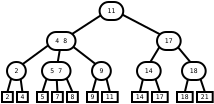 <?xml version="1.0"?>
<diagram xmlns:dia="http://www.lysator.liu.se/~alla/dia/">
  <diagramdata>
    <attribute name="background">
      <color val="#ffffff"/>
    </attribute>
    <attribute name="paper">
      <composite type="paper">
        <attribute name="name">
          <string>#A4#</string>
        </attribute>
        <attribute name="tmargin">
          <real val="2.82"/>
        </attribute>
        <attribute name="bmargin">
          <real val="2.82"/>
        </attribute>
        <attribute name="lmargin">
          <real val="2.82"/>
        </attribute>
        <attribute name="rmargin">
          <real val="2.82"/>
        </attribute>
        <attribute name="is_portrait">
          <boolean val="true"/>
        </attribute>
        <attribute name="scaling">
          <real val="1"/>
        </attribute>
        <attribute name="fitto">
          <boolean val="false"/>
        </attribute>
      </composite>
    </attribute>
    <attribute name="grid">
      <composite type="grid">
        <attribute name="width_x">
          <real val="0.25"/>
        </attribute>
        <attribute name="width_y">
          <real val="0.25"/>
        </attribute>
        <attribute name="visible_x">
          <int val="1"/>
        </attribute>
        <attribute name="visible_y">
          <int val="1"/>
        </attribute>
      </composite>
    </attribute>
    <attribute name="guides">
      <composite type="guides">
        <attribute name="hguides"/>
        <attribute name="vguides"/>
      </composite>
    </attribute>
  </diagramdata>
  <layer name="Background" visible="true">
    <object type="Standard - Line" version="0" id="O0">
      <attribute name="obj_pos">
        <point val="2.621,2.45"/>
      </attribute>
      <attribute name="obj_bb">
        <rectangle val="2.571,2.4;4.098,2.5"/>
      </attribute>
      <attribute name="conn_endpoints">
        <point val="2.621,2.45"/>
        <point val="4.048,2.45"/>
      </attribute>
      <attribute name="numcp">
        <int val="3"/>
      </attribute>
      <connections>
        <connection handle="0" to="O38" connection="7"/>
        <connection handle="1" to="O38" connection="8"/>
      </connections>
    </object>
    <object type="Standard - Line" version="0" id="O1">
      <attribute name="obj_pos">
        <point val="0.621,3.95"/>
      </attribute>
      <attribute name="obj_bb">
        <rectangle val="0.571,3.9;1.614,4"/>
      </attribute>
      <attribute name="conn_endpoints">
        <point val="0.621,3.95"/>
        <point val="1.564,3.95"/>
      </attribute>
      <attribute name="numcp">
        <int val="2"/>
      </attribute>
      <connections>
        <connection handle="0" to="O40" connection="7"/>
        <connection handle="1" to="O40" connection="8"/>
      </connections>
    </object>
    <object type="Standard - Line" version="0" id="O2">
      <attribute name="obj_pos">
        <point val="2.978,2.45"/>
      </attribute>
      <attribute name="obj_bb">
        <rectangle val="0.885,2.4;3.028,4"/>
      </attribute>
      <attribute name="conn_endpoints">
        <point val="2.978,2.45"/>
        <point val="0.935,3.95"/>
      </attribute>
      <attribute name="numcp">
        <int val="1"/>
      </attribute>
      <connections>
        <connection handle="0" to="O0" connection="0"/>
        <connection handle="1" to="O1" connection="0"/>
      </connections>
    </object>
    <object type="Standard - Line" version="0" id="O3">
      <attribute name="obj_pos">
        <point val="2.371,3.95"/>
      </attribute>
      <attribute name="obj_bb">
        <rectangle val="2.321,3.9;3.848,4"/>
      </attribute>
      <attribute name="conn_endpoints">
        <point val="2.371,3.95"/>
        <point val="3.798,3.95"/>
      </attribute>
      <attribute name="numcp">
        <int val="3"/>
      </attribute>
      <connections>
        <connection handle="0" to="O41" connection="7"/>
        <connection handle="1" to="O41" connection="8"/>
      </connections>
    </object>
    <object type="Standard - Line" version="0" id="O4">
      <attribute name="obj_pos">
        <point val="3.335,2.45"/>
      </attribute>
      <attribute name="obj_bb">
        <rectangle val="3.035,2.4;3.385,4"/>
      </attribute>
      <attribute name="conn_endpoints">
        <point val="3.335,2.45"/>
        <point val="3.085,3.95"/>
      </attribute>
      <attribute name="numcp">
        <int val="1"/>
      </attribute>
      <connections>
        <connection handle="0" to="O0" connection="1"/>
        <connection handle="1" to="O3" connection="1"/>
      </connections>
    </object>
    <object type="Standard - Line" version="0" id="O5">
      <attribute name="obj_pos">
        <point val="3.621,2.5"/>
      </attribute>
      <attribute name="obj_bb">
        <rectangle val="3.571,2.45;5.549,4"/>
      </attribute>
      <attribute name="conn_endpoints">
        <point val="3.621,2.5"/>
        <point val="5.499,3.95"/>
      </attribute>
      <attribute name="numcp">
        <int val="1"/>
      </attribute>
      <connections>
        <connection handle="1" to="O22" connection="1"/>
      </connections>
    </object>
    <object type="Flowchart - Box" version="0" id="O6">
      <attribute name="obj_pos">
        <point val="0.371,5"/>
      </attribute>
      <attribute name="obj_bb">
        <rectangle val="0.321,4.95;0.964,5.55"/>
      </attribute>
      <attribute name="elem_corner">
        <point val="0.371,5"/>
      </attribute>
      <attribute name="elem_width">
        <real val="0.542"/>
      </attribute>
      <attribute name="elem_height">
        <real val="0.5"/>
      </attribute>
      <attribute name="show_background">
        <boolean val="true"/>
      </attribute>
      <attribute name="padding">
        <real val="1.49e-08"/>
      </attribute>
      <attribute name="text">
        <composite type="text">
          <attribute name="string">
            <string>#2#</string>
          </attribute>
          <attribute name="font">
            <font name="Courier"/>
          </attribute>
          <attribute name="height">
            <real val="0.4"/>
          </attribute>
          <attribute name="pos">
            <point val="0.642,5.347"/>
          </attribute>
          <attribute name="color">
            <color val="#000000"/>
          </attribute>
          <attribute name="alignment">
            <enum val="1"/>
          </attribute>
        </composite>
      </attribute>
    </object>
    <object type="Standard - Line" version="0" id="O7">
      <attribute name="obj_pos">
        <point val="0.642,5"/>
      </attribute>
      <attribute name="obj_bb">
        <rectangle val="0.592,3.9;0.985,5.05"/>
      </attribute>
      <attribute name="conn_endpoints">
        <point val="0.642,5"/>
        <point val="0.935,3.95"/>
      </attribute>
      <attribute name="numcp">
        <int val="1"/>
      </attribute>
      <connections>
        <connection handle="0" to="O6" connection="2"/>
        <connection handle="1" to="O1" connection="0"/>
      </connections>
    </object>
    <object type="Flowchart - Box" version="0" id="O8">
      <attribute name="obj_pos">
        <point val="1.121,5"/>
      </attribute>
      <attribute name="obj_bb">
        <rectangle val="1.071,4.95;1.714,5.55"/>
      </attribute>
      <attribute name="elem_corner">
        <point val="1.121,5"/>
      </attribute>
      <attribute name="elem_width">
        <real val="0.542"/>
      </attribute>
      <attribute name="elem_height">
        <real val="0.5"/>
      </attribute>
      <attribute name="show_background">
        <boolean val="true"/>
      </attribute>
      <attribute name="padding">
        <real val="1.49e-08"/>
      </attribute>
      <attribute name="text">
        <composite type="text">
          <attribute name="string">
            <string>#4#</string>
          </attribute>
          <attribute name="font">
            <font name="Courier"/>
          </attribute>
          <attribute name="height">
            <real val="0.4"/>
          </attribute>
          <attribute name="pos">
            <point val="1.392,5.347"/>
          </attribute>
          <attribute name="color">
            <color val="#000000"/>
          </attribute>
          <attribute name="alignment">
            <enum val="1"/>
          </attribute>
        </composite>
      </attribute>
    </object>
    <object type="Standard - Line" version="0" id="O9">
      <attribute name="obj_pos">
        <point val="1.392,5"/>
      </attribute>
      <attribute name="obj_bb">
        <rectangle val="1.199,3.9;1.442,5.05"/>
      </attribute>
      <attribute name="conn_endpoints">
        <point val="1.392,5"/>
        <point val="1.249,3.95"/>
      </attribute>
      <attribute name="numcp">
        <int val="1"/>
      </attribute>
      <connections>
        <connection handle="0" to="O8" connection="2"/>
        <connection handle="1" to="O1" connection="1"/>
      </connections>
    </object>
    <object type="Flowchart - Box" version="0" id="O10">
      <attribute name="obj_pos">
        <point val="2.121,5"/>
      </attribute>
      <attribute name="obj_bb">
        <rectangle val="2.071,4.95;2.714,5.55"/>
      </attribute>
      <attribute name="elem_corner">
        <point val="2.121,5"/>
      </attribute>
      <attribute name="elem_width">
        <real val="0.542"/>
      </attribute>
      <attribute name="elem_height">
        <real val="0.5"/>
      </attribute>
      <attribute name="show_background">
        <boolean val="true"/>
      </attribute>
      <attribute name="padding">
        <real val="1.49e-08"/>
      </attribute>
      <attribute name="text">
        <composite type="text">
          <attribute name="string">
            <string>#5#</string>
          </attribute>
          <attribute name="font">
            <font name="Courier"/>
          </attribute>
          <attribute name="height">
            <real val="0.4"/>
          </attribute>
          <attribute name="pos">
            <point val="2.392,5.347"/>
          </attribute>
          <attribute name="color">
            <color val="#000000"/>
          </attribute>
          <attribute name="alignment">
            <enum val="1"/>
          </attribute>
        </composite>
      </attribute>
    </object>
    <object type="Flowchart - Box" version="0" id="O11">
      <attribute name="obj_pos">
        <point val="2.871,5"/>
      </attribute>
      <attribute name="obj_bb">
        <rectangle val="2.821,4.95;3.464,5.55"/>
      </attribute>
      <attribute name="elem_corner">
        <point val="2.871,5"/>
      </attribute>
      <attribute name="elem_width">
        <real val="0.542"/>
      </attribute>
      <attribute name="elem_height">
        <real val="0.5"/>
      </attribute>
      <attribute name="show_background">
        <boolean val="true"/>
      </attribute>
      <attribute name="padding">
        <real val="1.49e-08"/>
      </attribute>
      <attribute name="text">
        <composite type="text">
          <attribute name="string">
            <string>#7#</string>
          </attribute>
          <attribute name="font">
            <font name="Courier"/>
          </attribute>
          <attribute name="height">
            <real val="0.4"/>
          </attribute>
          <attribute name="pos">
            <point val="3.142,5.347"/>
          </attribute>
          <attribute name="color">
            <color val="#000000"/>
          </attribute>
          <attribute name="alignment">
            <enum val="1"/>
          </attribute>
        </composite>
      </attribute>
    </object>
    <object type="Flowchart - Box" version="0" id="O12">
      <attribute name="obj_pos">
        <point val="3.621,5"/>
      </attribute>
      <attribute name="obj_bb">
        <rectangle val="3.571,4.95;4.214,5.55"/>
      </attribute>
      <attribute name="elem_corner">
        <point val="3.621,5"/>
      </attribute>
      <attribute name="elem_width">
        <real val="0.542"/>
      </attribute>
      <attribute name="elem_height">
        <real val="0.5"/>
      </attribute>
      <attribute name="show_background">
        <boolean val="true"/>
      </attribute>
      <attribute name="padding">
        <real val="1.49e-08"/>
      </attribute>
      <attribute name="text">
        <composite type="text">
          <attribute name="string">
            <string>#8#</string>
          </attribute>
          <attribute name="font">
            <font name="Courier"/>
          </attribute>
          <attribute name="height">
            <real val="0.4"/>
          </attribute>
          <attribute name="pos">
            <point val="3.892,5.347"/>
          </attribute>
          <attribute name="color">
            <color val="#000000"/>
          </attribute>
          <attribute name="alignment">
            <enum val="1"/>
          </attribute>
        </composite>
      </attribute>
    </object>
    <object type="Flowchart - Box" version="0" id="O13">
      <attribute name="obj_pos">
        <point val="4.621,5"/>
      </attribute>
      <attribute name="obj_bb">
        <rectangle val="4.571,4.95;5.214,5.55"/>
      </attribute>
      <attribute name="elem_corner">
        <point val="4.621,5"/>
      </attribute>
      <attribute name="elem_width">
        <real val="0.542"/>
      </attribute>
      <attribute name="elem_height">
        <real val="0.5"/>
      </attribute>
      <attribute name="show_background">
        <boolean val="true"/>
      </attribute>
      <attribute name="padding">
        <real val="1.49e-08"/>
      </attribute>
      <attribute name="text">
        <composite type="text">
          <attribute name="string">
            <string>#9#</string>
          </attribute>
          <attribute name="font">
            <font name="Courier"/>
          </attribute>
          <attribute name="height">
            <real val="0.4"/>
          </attribute>
          <attribute name="pos">
            <point val="4.892,5.347"/>
          </attribute>
          <attribute name="color">
            <color val="#000000"/>
          </attribute>
          <attribute name="alignment">
            <enum val="1"/>
          </attribute>
        </composite>
      </attribute>
    </object>
    <object type="Flowchart - Box" version="0" id="O14">
      <attribute name="obj_pos">
        <point val="5.371,5"/>
      </attribute>
      <attribute name="obj_bb">
        <rectangle val="5.321,4.95;6.206,5.55"/>
      </attribute>
      <attribute name="elem_corner">
        <point val="5.371,5"/>
      </attribute>
      <attribute name="elem_width">
        <real val="0.785"/>
      </attribute>
      <attribute name="elem_height">
        <real val="0.5"/>
      </attribute>
      <attribute name="show_background">
        <boolean val="true"/>
      </attribute>
      <attribute name="padding">
        <real val="1.49e-08"/>
      </attribute>
      <attribute name="text">
        <composite type="text">
          <attribute name="string">
            <string>#11#</string>
          </attribute>
          <attribute name="font">
            <font name="Courier"/>
          </attribute>
          <attribute name="height">
            <real val="0.4"/>
          </attribute>
          <attribute name="pos">
            <point val="5.764,5.347"/>
          </attribute>
          <attribute name="color">
            <color val="#000000"/>
          </attribute>
          <attribute name="alignment">
            <enum val="1"/>
          </attribute>
        </composite>
      </attribute>
    </object>
    <object type="Flowchart - Box" version="0" id="O15">
      <attribute name="obj_pos">
        <point val="6.871,5"/>
      </attribute>
      <attribute name="obj_bb">
        <rectangle val="6.821,4.95;7.706,5.55"/>
      </attribute>
      <attribute name="elem_corner">
        <point val="6.871,5"/>
      </attribute>
      <attribute name="elem_width">
        <real val="0.785"/>
      </attribute>
      <attribute name="elem_height">
        <real val="0.5"/>
      </attribute>
      <attribute name="show_background">
        <boolean val="true"/>
      </attribute>
      <attribute name="padding">
        <real val="1.49e-08"/>
      </attribute>
      <attribute name="text">
        <composite type="text">
          <attribute name="string">
            <string>#14#</string>
          </attribute>
          <attribute name="font">
            <font name="Courier"/>
          </attribute>
          <attribute name="height">
            <real val="0.4"/>
          </attribute>
          <attribute name="pos">
            <point val="7.264,5.347"/>
          </attribute>
          <attribute name="color">
            <color val="#000000"/>
          </attribute>
          <attribute name="alignment">
            <enum val="1"/>
          </attribute>
        </composite>
      </attribute>
    </object>
    <object type="Flowchart - Box" version="0" id="O16">
      <attribute name="obj_pos">
        <point val="7.871,5"/>
      </attribute>
      <attribute name="obj_bb">
        <rectangle val="7.821,4.95;8.706,5.55"/>
      </attribute>
      <attribute name="elem_corner">
        <point val="7.871,5"/>
      </attribute>
      <attribute name="elem_width">
        <real val="0.785"/>
      </attribute>
      <attribute name="elem_height">
        <real val="0.5"/>
      </attribute>
      <attribute name="show_background">
        <boolean val="true"/>
      </attribute>
      <attribute name="padding">
        <real val="1.49e-08"/>
      </attribute>
      <attribute name="text">
        <composite type="text">
          <attribute name="string">
            <string>#17#</string>
          </attribute>
          <attribute name="font">
            <font name="Courier"/>
          </attribute>
          <attribute name="height">
            <real val="0.4"/>
          </attribute>
          <attribute name="pos">
            <point val="8.264,5.347"/>
          </attribute>
          <attribute name="color">
            <color val="#000000"/>
          </attribute>
          <attribute name="alignment">
            <enum val="1"/>
          </attribute>
        </composite>
      </attribute>
    </object>
    <object type="Flowchart - Box" version="0" id="O17">
      <attribute name="obj_pos">
        <point val="9.121,5"/>
      </attribute>
      <attribute name="obj_bb">
        <rectangle val="9.071,4.95;9.956,5.55"/>
      </attribute>
      <attribute name="elem_corner">
        <point val="9.121,5"/>
      </attribute>
      <attribute name="elem_width">
        <real val="0.785"/>
      </attribute>
      <attribute name="elem_height">
        <real val="0.5"/>
      </attribute>
      <attribute name="show_background">
        <boolean val="true"/>
      </attribute>
      <attribute name="padding">
        <real val="1.49e-08"/>
      </attribute>
      <attribute name="text">
        <composite type="text">
          <attribute name="string">
            <string>#18#</string>
          </attribute>
          <attribute name="font">
            <font name="Courier"/>
          </attribute>
          <attribute name="height">
            <real val="0.4"/>
          </attribute>
          <attribute name="pos">
            <point val="9.514,5.347"/>
          </attribute>
          <attribute name="color">
            <color val="#000000"/>
          </attribute>
          <attribute name="alignment">
            <enum val="1"/>
          </attribute>
        </composite>
      </attribute>
    </object>
    <object type="Flowchart - Box" version="0" id="O18">
      <attribute name="obj_pos">
        <point val="10.121,5"/>
      </attribute>
      <attribute name="obj_bb">
        <rectangle val="10.071,4.95;10.956,5.55"/>
      </attribute>
      <attribute name="elem_corner">
        <point val="10.121,5"/>
      </attribute>
      <attribute name="elem_width">
        <real val="0.785"/>
      </attribute>
      <attribute name="elem_height">
        <real val="0.5"/>
      </attribute>
      <attribute name="show_background">
        <boolean val="true"/>
      </attribute>
      <attribute name="padding">
        <real val="1.49e-08"/>
      </attribute>
      <attribute name="text">
        <composite type="text">
          <attribute name="string">
            <string>#21#</string>
          </attribute>
          <attribute name="font">
            <font name="Courier"/>
          </attribute>
          <attribute name="height">
            <real val="0.4"/>
          </attribute>
          <attribute name="pos">
            <point val="10.514,5.347"/>
          </attribute>
          <attribute name="color">
            <color val="#000000"/>
          </attribute>
          <attribute name="alignment">
            <enum val="1"/>
          </attribute>
        </composite>
      </attribute>
    </object>
    <object type="Standard - Line" version="0" id="O19">
      <attribute name="obj_pos">
        <point val="2.392,5"/>
      </attribute>
      <attribute name="obj_bb">
        <rectangle val="2.342,3.9;2.778,5.05"/>
      </attribute>
      <attribute name="conn_endpoints">
        <point val="2.392,5"/>
        <point val="2.728,3.95"/>
      </attribute>
      <attribute name="numcp">
        <int val="1"/>
      </attribute>
      <connections>
        <connection handle="0" to="O10" connection="2"/>
        <connection handle="1" to="O3" connection="0"/>
      </connections>
    </object>
    <object type="Standard - Line" version="0" id="O20">
      <attribute name="obj_pos">
        <point val="3.142,5"/>
      </attribute>
      <attribute name="obj_bb">
        <rectangle val="3.035,3.9;3.192,5.05"/>
      </attribute>
      <attribute name="conn_endpoints">
        <point val="3.142,5"/>
        <point val="3.085,3.95"/>
      </attribute>
      <attribute name="numcp">
        <int val="1"/>
      </attribute>
      <connections>
        <connection handle="0" to="O11" connection="2"/>
        <connection handle="1" to="O3" connection="1"/>
      </connections>
    </object>
    <object type="Standard - Line" version="0" id="O21">
      <attribute name="obj_pos">
        <point val="3.892,5"/>
      </attribute>
      <attribute name="obj_bb">
        <rectangle val="3.392,3.9;3.942,5.05"/>
      </attribute>
      <attribute name="conn_endpoints">
        <point val="3.892,5"/>
        <point val="3.442,3.95"/>
      </attribute>
      <attribute name="numcp">
        <int val="1"/>
      </attribute>
      <connections>
        <connection handle="0" to="O12" connection="2"/>
        <connection handle="1" to="O3" connection="2"/>
      </connections>
    </object>
    <object type="Standard - Line" version="0" id="O22">
      <attribute name="obj_pos">
        <point val="4.871,3.95"/>
      </attribute>
      <attribute name="obj_bb">
        <rectangle val="4.821,3.9;5.864,4"/>
      </attribute>
      <attribute name="conn_endpoints">
        <point val="4.871,3.95"/>
        <point val="5.814,3.95"/>
      </attribute>
      <attribute name="numcp">
        <int val="2"/>
      </attribute>
      <connections>
        <connection handle="0" to="O42" connection="7"/>
        <connection handle="1" to="O42" connection="8"/>
      </connections>
    </object>
    <object type="Standard - Line" version="0" id="O23">
      <attribute name="obj_pos">
        <point val="4.892,5"/>
      </attribute>
      <attribute name="obj_bb">
        <rectangle val="4.842,3.9;5.235,5.05"/>
      </attribute>
      <attribute name="conn_endpoints">
        <point val="4.892,5"/>
        <point val="5.185,3.95"/>
      </attribute>
      <attribute name="numcp">
        <int val="1"/>
      </attribute>
      <connections>
        <connection handle="0" to="O13" connection="2"/>
        <connection handle="1" to="O22" connection="0"/>
      </connections>
    </object>
    <object type="Standard - Line" version="0" id="O24">
      <attribute name="obj_pos">
        <point val="5.764,5"/>
      </attribute>
      <attribute name="obj_bb">
        <rectangle val="5.449,3.9;5.814,5.05"/>
      </attribute>
      <attribute name="conn_endpoints">
        <point val="5.764,5"/>
        <point val="5.499,3.95"/>
      </attribute>
      <attribute name="numcp">
        <int val="1"/>
      </attribute>
      <connections>
        <connection handle="0" to="O14" connection="2"/>
        <connection handle="1" to="O22" connection="1"/>
      </connections>
    </object>
    <object type="Standard - Line" version="0" id="O25">
      <attribute name="obj_pos">
        <point val="5.25,0.95"/>
      </attribute>
      <attribute name="obj_bb">
        <rectangle val="5.2,0.9;6.485,1"/>
      </attribute>
      <attribute name="conn_endpoints">
        <point val="5.25,0.95"/>
        <point val="6.435,0.95"/>
      </attribute>
      <attribute name="numcp">
        <int val="2"/>
      </attribute>
      <connections>
        <connection handle="0" to="O37" connection="7"/>
        <connection handle="1" to="O37" connection="8"/>
      </connections>
    </object>
    <object type="Standard - Line" version="0" id="O26">
      <attribute name="obj_pos">
        <point val="3.335,2.45"/>
      </attribute>
      <attribute name="obj_bb">
        <rectangle val="3.285,0.9;5.695,2.5"/>
      </attribute>
      <attribute name="conn_endpoints">
        <point val="3.335,2.45"/>
        <point val="5.645,0.95"/>
      </attribute>
      <attribute name="numcp">
        <int val="1"/>
      </attribute>
      <connections>
        <connection handle="0" to="O0" connection="1"/>
        <connection handle="1" to="O25" connection="0"/>
      </connections>
    </object>
    <object type="Standard - Line" version="0" id="O27">
      <attribute name="obj_pos">
        <point val="8.911,2.45"/>
      </attribute>
      <attribute name="obj_bb">
        <rectangle val="5.99,0.9;8.961,2.5"/>
      </attribute>
      <attribute name="conn_endpoints">
        <point val="8.911,2.45"/>
        <point val="6.04,0.95"/>
      </attribute>
      <attribute name="numcp">
        <int val="1"/>
      </attribute>
      <connections>
        <connection handle="0" to="O28" connection="1"/>
        <connection handle="1" to="O25" connection="1"/>
      </connections>
    </object>
    <object type="Standard - Line" version="0" id="O28">
      <attribute name="obj_pos">
        <point val="8.121,2.45"/>
      </attribute>
      <attribute name="obj_bb">
        <rectangle val="8.071,2.4;9.356,2.5"/>
      </attribute>
      <attribute name="conn_endpoints">
        <point val="8.121,2.45"/>
        <point val="9.306,2.45"/>
      </attribute>
      <attribute name="numcp">
        <int val="2"/>
      </attribute>
      <connections>
        <connection handle="0" to="O39" connection="7"/>
        <connection handle="1" to="O39" connection="8"/>
      </connections>
    </object>
    <object type="Standard - Line" version="0" id="O29">
      <attribute name="obj_pos">
        <point val="7.516,3.95"/>
      </attribute>
      <attribute name="obj_bb">
        <rectangle val="7.466,2.4;8.474,4"/>
      </attribute>
      <attribute name="conn_endpoints">
        <point val="7.516,3.95"/>
        <point val="8.424,2.45"/>
      </attribute>
      <attribute name="numcp">
        <int val="1"/>
      </attribute>
      <connections>
        <connection handle="0" to="O31" connection="0"/>
      </connections>
    </object>
    <object type="Standard - Line" version="0" id="O30">
      <attribute name="obj_pos">
        <point val="10.161,3.95"/>
      </attribute>
      <attribute name="obj_bb">
        <rectangle val="8.861,2.4;10.211,4"/>
      </attribute>
      <attribute name="conn_endpoints">
        <point val="10.161,3.95"/>
        <point val="8.911,2.45"/>
      </attribute>
      <attribute name="numcp">
        <int val="1"/>
      </attribute>
      <connections>
        <connection handle="0" to="O34" connection="1"/>
        <connection handle="1" to="O28" connection="1"/>
      </connections>
    </object>
    <object type="Standard - Line" version="0" id="O31">
      <attribute name="obj_pos">
        <point val="7.121,3.95"/>
      </attribute>
      <attribute name="obj_bb">
        <rectangle val="7.071,3.9;8.356,4"/>
      </attribute>
      <attribute name="conn_endpoints">
        <point val="7.121,3.95"/>
        <point val="8.306,3.95"/>
      </attribute>
      <attribute name="numcp">
        <int val="2"/>
      </attribute>
      <connections>
        <connection handle="0" to="O44" connection="7"/>
        <connection handle="1" to="O44" connection="8"/>
      </connections>
    </object>
    <object type="Standard - Line" version="0" id="O32">
      <attribute name="obj_pos">
        <point val="7.264,5"/>
      </attribute>
      <attribute name="obj_bb">
        <rectangle val="7.214,3.9;7.566,5.05"/>
      </attribute>
      <attribute name="conn_endpoints">
        <point val="7.264,5"/>
        <point val="7.516,3.95"/>
      </attribute>
      <attribute name="numcp">
        <int val="1"/>
      </attribute>
      <connections>
        <connection handle="0" to="O15" connection="2"/>
        <connection handle="1" to="O31" connection="0"/>
      </connections>
    </object>
    <object type="Standard - Line" version="0" id="O33">
      <attribute name="obj_pos">
        <point val="8.264,5"/>
      </attribute>
      <attribute name="obj_bb">
        <rectangle val="7.861,3.9;8.314,5.05"/>
      </attribute>
      <attribute name="conn_endpoints">
        <point val="8.264,5"/>
        <point val="7.911,3.95"/>
      </attribute>
      <attribute name="numcp">
        <int val="1"/>
      </attribute>
      <connections>
        <connection handle="0" to="O16" connection="2"/>
        <connection handle="1" to="O31" connection="1"/>
      </connections>
    </object>
    <object type="Standard - Line" version="0" id="O34">
      <attribute name="obj_pos">
        <point val="9.371,3.95"/>
      </attribute>
      <attribute name="obj_bb">
        <rectangle val="9.321,3.9;10.606,4"/>
      </attribute>
      <attribute name="conn_endpoints">
        <point val="9.371,3.95"/>
        <point val="10.556,3.95"/>
      </attribute>
      <attribute name="numcp">
        <int val="2"/>
      </attribute>
      <connections>
        <connection handle="0" to="O43" connection="7"/>
        <connection handle="1" to="O43" connection="8"/>
      </connections>
    </object>
    <object type="Standard - Line" version="0" id="O35">
      <attribute name="obj_pos">
        <point val="9.514,5"/>
      </attribute>
      <attribute name="obj_bb">
        <rectangle val="9.464,3.9;9.816,5.05"/>
      </attribute>
      <attribute name="conn_endpoints">
        <point val="9.514,5"/>
        <point val="9.766,3.95"/>
      </attribute>
      <attribute name="numcp">
        <int val="1"/>
      </attribute>
      <connections>
        <connection handle="0" to="O17" connection="2"/>
        <connection handle="1" to="O34" connection="0"/>
      </connections>
    </object>
    <object type="Standard - Line" version="0" id="O36">
      <attribute name="obj_pos">
        <point val="10.514,5"/>
      </attribute>
      <attribute name="obj_bb">
        <rectangle val="10.111,3.9;10.564,5.05"/>
      </attribute>
      <attribute name="conn_endpoints">
        <point val="10.514,5"/>
        <point val="10.161,3.95"/>
      </attribute>
      <attribute name="numcp">
        <int val="1"/>
      </attribute>
      <connections>
        <connection handle="0" to="O18" connection="2"/>
        <connection handle="1" to="O34" connection="1"/>
      </connections>
    </object>
    <object type="Flowchart - Box" version="0" id="O37">
      <attribute name="obj_pos">
        <point val="5.25,0.5"/>
      </attribute>
      <attribute name="obj_bb">
        <rectangle val="5.2,0.45;6.485,1.45"/>
      </attribute>
      <attribute name="elem_corner">
        <point val="5.25,0.5"/>
      </attribute>
      <attribute name="elem_width">
        <real val="1.185"/>
      </attribute>
      <attribute name="elem_height">
        <real val="0.9"/>
      </attribute>
      <attribute name="show_background">
        <boolean val="true"/>
      </attribute>
      <attribute name="corner_radius">
        <real val="0.5"/>
      </attribute>
      <attribute name="padding">
        <real val="0.2"/>
      </attribute>
      <attribute name="text">
        <composite type="text">
          <attribute name="string">
            <string>#11#</string>
          </attribute>
          <attribute name="font">
            <font name="Courier"/>
          </attribute>
          <attribute name="height">
            <real val="0.4"/>
          </attribute>
          <attribute name="pos">
            <point val="5.842,1.047"/>
          </attribute>
          <attribute name="color">
            <color val="#000000"/>
          </attribute>
          <attribute name="alignment">
            <enum val="1"/>
          </attribute>
        </composite>
      </attribute>
    </object>
    <object type="Flowchart - Box" version="0" id="O38">
      <attribute name="obj_pos">
        <point val="2.621,2"/>
      </attribute>
      <attribute name="obj_bb">
        <rectangle val="2.571,1.95;4.098,2.95"/>
      </attribute>
      <attribute name="elem_corner">
        <point val="2.621,2"/>
      </attribute>
      <attribute name="elem_width">
        <real val="1.427"/>
      </attribute>
      <attribute name="elem_height">
        <real val="0.9"/>
      </attribute>
      <attribute name="show_background">
        <boolean val="true"/>
      </attribute>
      <attribute name="corner_radius">
        <real val="0.5"/>
      </attribute>
      <attribute name="padding">
        <real val="0.2"/>
      </attribute>
      <attribute name="text">
        <composite type="text">
          <attribute name="string">
            <string>#4 8#</string>
          </attribute>
          <attribute name="font">
            <font name="Courier"/>
          </attribute>
          <attribute name="height">
            <real val="0.4"/>
          </attribute>
          <attribute name="pos">
            <point val="3.335,2.547"/>
          </attribute>
          <attribute name="color">
            <color val="#000000"/>
          </attribute>
          <attribute name="alignment">
            <enum val="1"/>
          </attribute>
        </composite>
      </attribute>
    </object>
    <object type="Flowchart - Box" version="0" id="O39">
      <attribute name="obj_pos">
        <point val="8.121,2"/>
      </attribute>
      <attribute name="obj_bb">
        <rectangle val="8.071,1.95;9.356,2.95"/>
      </attribute>
      <attribute name="elem_corner">
        <point val="8.121,2"/>
      </attribute>
      <attribute name="elem_width">
        <real val="1.185"/>
      </attribute>
      <attribute name="elem_height">
        <real val="0.9"/>
      </attribute>
      <attribute name="show_background">
        <boolean val="true"/>
      </attribute>
      <attribute name="corner_radius">
        <real val="0.5"/>
      </attribute>
      <attribute name="padding">
        <real val="0.2"/>
      </attribute>
      <attribute name="text">
        <composite type="text">
          <attribute name="string">
            <string>#17#</string>
          </attribute>
          <attribute name="font">
            <font name="Courier"/>
          </attribute>
          <attribute name="height">
            <real val="0.4"/>
          </attribute>
          <attribute name="pos">
            <point val="8.714,2.547"/>
          </attribute>
          <attribute name="color">
            <color val="#000000"/>
          </attribute>
          <attribute name="alignment">
            <enum val="1"/>
          </attribute>
        </composite>
      </attribute>
    </object>
    <object type="Flowchart - Box" version="0" id="O40">
      <attribute name="obj_pos">
        <point val="0.621,3.5"/>
      </attribute>
      <attribute name="obj_bb">
        <rectangle val="0.571,3.45;1.614,4.45"/>
      </attribute>
      <attribute name="elem_corner">
        <point val="0.621,3.5"/>
      </attribute>
      <attribute name="elem_width">
        <real val="0.942"/>
      </attribute>
      <attribute name="elem_height">
        <real val="0.9"/>
      </attribute>
      <attribute name="show_background">
        <boolean val="true"/>
      </attribute>
      <attribute name="corner_radius">
        <real val="0.5"/>
      </attribute>
      <attribute name="padding">
        <real val="0.2"/>
      </attribute>
      <attribute name="text">
        <composite type="text">
          <attribute name="string">
            <string>#2#</string>
          </attribute>
          <attribute name="font">
            <font name="Courier"/>
          </attribute>
          <attribute name="height">
            <real val="0.4"/>
          </attribute>
          <attribute name="pos">
            <point val="1.092,4.047"/>
          </attribute>
          <attribute name="color">
            <color val="#000000"/>
          </attribute>
          <attribute name="alignment">
            <enum val="1"/>
          </attribute>
        </composite>
      </attribute>
    </object>
    <object type="Flowchart - Box" version="0" id="O41">
      <attribute name="obj_pos">
        <point val="2.371,3.5"/>
      </attribute>
      <attribute name="obj_bb">
        <rectangle val="2.321,3.45;3.848,4.45"/>
      </attribute>
      <attribute name="elem_corner">
        <point val="2.371,3.5"/>
      </attribute>
      <attribute name="elem_width">
        <real val="1.427"/>
      </attribute>
      <attribute name="elem_height">
        <real val="0.9"/>
      </attribute>
      <attribute name="show_background">
        <boolean val="true"/>
      </attribute>
      <attribute name="corner_radius">
        <real val="0.5"/>
      </attribute>
      <attribute name="padding">
        <real val="0.2"/>
      </attribute>
      <attribute name="text">
        <composite type="text">
          <attribute name="string">
            <string>#5 7#</string>
          </attribute>
          <attribute name="font">
            <font name="Courier"/>
          </attribute>
          <attribute name="height">
            <real val="0.4"/>
          </attribute>
          <attribute name="pos">
            <point val="3.085,4.047"/>
          </attribute>
          <attribute name="color">
            <color val="#000000"/>
          </attribute>
          <attribute name="alignment">
            <enum val="1"/>
          </attribute>
        </composite>
      </attribute>
    </object>
    <object type="Flowchart - Box" version="0" id="O42">
      <attribute name="obj_pos">
        <point val="4.871,3.5"/>
      </attribute>
      <attribute name="obj_bb">
        <rectangle val="4.821,3.45;5.864,4.45"/>
      </attribute>
      <attribute name="elem_corner">
        <point val="4.871,3.5"/>
      </attribute>
      <attribute name="elem_width">
        <real val="0.942"/>
      </attribute>
      <attribute name="elem_height">
        <real val="0.9"/>
      </attribute>
      <attribute name="show_background">
        <boolean val="true"/>
      </attribute>
      <attribute name="corner_radius">
        <real val="0.5"/>
      </attribute>
      <attribute name="padding">
        <real val="0.2"/>
      </attribute>
      <attribute name="text">
        <composite type="text">
          <attribute name="string">
            <string>#9#</string>
          </attribute>
          <attribute name="font">
            <font name="Courier"/>
          </attribute>
          <attribute name="height">
            <real val="0.4"/>
          </attribute>
          <attribute name="pos">
            <point val="5.342,4.047"/>
          </attribute>
          <attribute name="color">
            <color val="#000000"/>
          </attribute>
          <attribute name="alignment">
            <enum val="1"/>
          </attribute>
        </composite>
      </attribute>
    </object>
    <object type="Flowchart - Box" version="0" id="O43">
      <attribute name="obj_pos">
        <point val="9.371,3.5"/>
      </attribute>
      <attribute name="obj_bb">
        <rectangle val="9.321,3.45;10.606,4.45"/>
      </attribute>
      <attribute name="elem_corner">
        <point val="9.371,3.5"/>
      </attribute>
      <attribute name="elem_width">
        <real val="1.185"/>
      </attribute>
      <attribute name="elem_height">
        <real val="0.9"/>
      </attribute>
      <attribute name="show_background">
        <boolean val="true"/>
      </attribute>
      <attribute name="corner_radius">
        <real val="0.5"/>
      </attribute>
      <attribute name="padding">
        <real val="0.2"/>
      </attribute>
      <attribute name="text">
        <composite type="text">
          <attribute name="string">
            <string>#18#</string>
          </attribute>
          <attribute name="font">
            <font name="Courier"/>
          </attribute>
          <attribute name="height">
            <real val="0.4"/>
          </attribute>
          <attribute name="pos">
            <point val="9.964,4.047"/>
          </attribute>
          <attribute name="color">
            <color val="#000000"/>
          </attribute>
          <attribute name="alignment">
            <enum val="1"/>
          </attribute>
        </composite>
      </attribute>
    </object>
    <object type="Flowchart - Box" version="0" id="O44">
      <attribute name="obj_pos">
        <point val="7.121,3.5"/>
      </attribute>
      <attribute name="obj_bb">
        <rectangle val="7.071,3.45;8.356,4.45"/>
      </attribute>
      <attribute name="elem_corner">
        <point val="7.121,3.5"/>
      </attribute>
      <attribute name="elem_width">
        <real val="1.185"/>
      </attribute>
      <attribute name="elem_height">
        <real val="0.9"/>
      </attribute>
      <attribute name="show_background">
        <boolean val="true"/>
      </attribute>
      <attribute name="corner_radius">
        <real val="0.5"/>
      </attribute>
      <attribute name="padding">
        <real val="0.2"/>
      </attribute>
      <attribute name="text">
        <composite type="text">
          <attribute name="string">
            <string>#14#</string>
          </attribute>
          <attribute name="font">
            <font name="Courier"/>
          </attribute>
          <attribute name="height">
            <real val="0.4"/>
          </attribute>
          <attribute name="pos">
            <point val="7.714,4.047"/>
          </attribute>
          <attribute name="color">
            <color val="#000000"/>
          </attribute>
          <attribute name="alignment">
            <enum val="1"/>
          </attribute>
        </composite>
      </attribute>
    </object>
  </layer>
</diagram>
